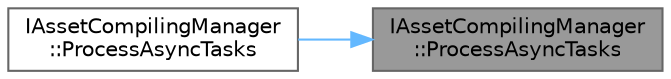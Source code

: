 digraph "IAssetCompilingManager::ProcessAsyncTasks"
{
 // INTERACTIVE_SVG=YES
 // LATEX_PDF_SIZE
  bgcolor="transparent";
  edge [fontname=Helvetica,fontsize=10,labelfontname=Helvetica,labelfontsize=10];
  node [fontname=Helvetica,fontsize=10,shape=box,height=0.2,width=0.4];
  rankdir="RL";
  Node1 [id="Node000001",label="IAssetCompilingManager\l::ProcessAsyncTasks",height=0.2,width=0.4,color="gray40", fillcolor="grey60", style="filled", fontcolor="black",tooltip="Called once per frame, fetches completed tasks and applies them to the scene."];
  Node1 -> Node2 [id="edge1_Node000001_Node000002",dir="back",color="steelblue1",style="solid",tooltip=" "];
  Node2 [id="Node000002",label="IAssetCompilingManager\l::ProcessAsyncTasks",height=0.2,width=0.4,color="grey40", fillcolor="white", style="filled",URL="$d5/dac/structIAssetCompilingManager.html#ae0d89bf801c50737f41f633246bde6c7",tooltip="Called once per frame, fetches completed tasks and applies them to the scene."];
}
